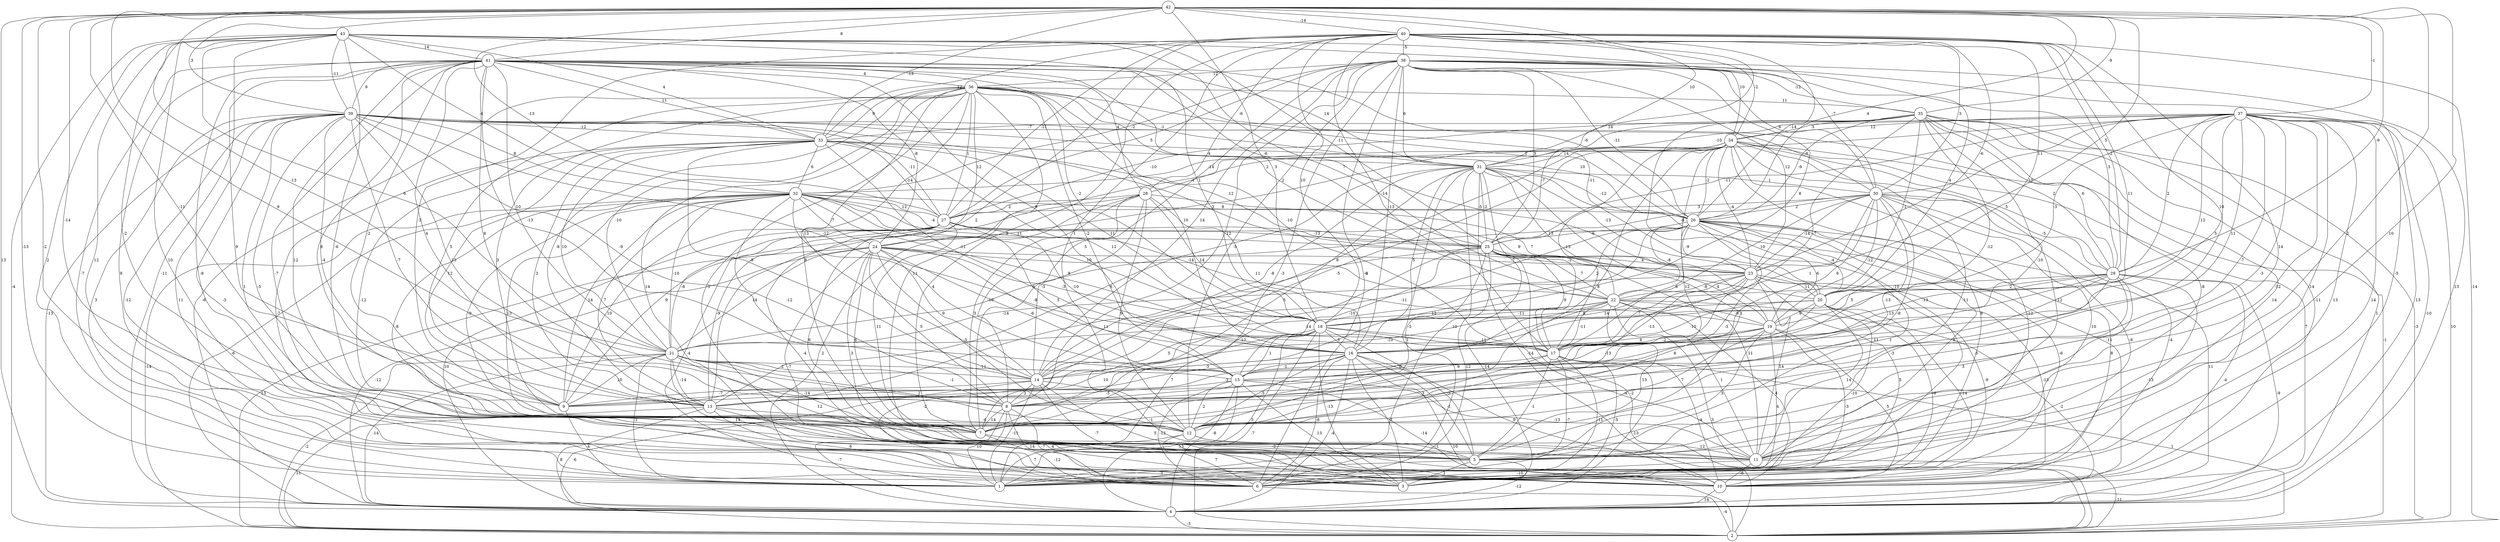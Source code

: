 graph { 
	 fontname="Helvetica,Arial,sans-serif" 
	 node [shape = circle]; 
	 43 -- 1 [label = "2"];
	 43 -- 2 [label = "-4"];
	 43 -- 3 [label = "10"];
	 43 -- 4 [label = "-11"];
	 43 -- 5 [label = "-6"];
	 43 -- 6 [label = "12"];
	 43 -- 12 [label = "-2"];
	 43 -- 18 [label = "1"];
	 43 -- 21 [label = "6"];
	 43 -- 22 [label = "7"];
	 43 -- 25 [label = "-11"];
	 43 -- 30 [label = "-7"];
	 43 -- 32 [label = "-4"];
	 43 -- 33 [label = "4"];
	 43 -- 34 [label = "10"];
	 43 -- 39 [label = "-11"];
	 43 -- 41 [label = "14"];
	 42 -- 1 [label = "-13"];
	 42 -- 4 [label = "13"];
	 42 -- 5 [label = "-2"];
	 42 -- 6 [label = "-2"];
	 42 -- 7 [label = "-14"];
	 42 -- 8 [label = "9"];
	 42 -- 11 [label = "10"];
	 42 -- 13 [label = "-11"];
	 42 -- 18 [label = "3"];
	 42 -- 21 [label = "-13"];
	 42 -- 23 [label = "5"];
	 42 -- 24 [label = "14"];
	 42 -- 26 [label = "4"];
	 42 -- 27 [label = "-13"];
	 42 -- 29 [label = "-9"];
	 42 -- 31 [label = "10"];
	 42 -- 33 [label = "-13"];
	 42 -- 35 [label = "-9"];
	 42 -- 37 [label = "-1"];
	 42 -- 39 [label = "3"];
	 42 -- 40 [label = "-14"];
	 42 -- 41 [label = "8"];
	 41 -- 1 [label = "-7"];
	 41 -- 3 [label = "-8"];
	 41 -- 5 [label = "12"];
	 41 -- 6 [label = "9"];
	 41 -- 7 [label = "8"];
	 41 -- 8 [label = "8"];
	 41 -- 9 [label = "-2"];
	 41 -- 10 [label = "-7"];
	 41 -- 12 [label = "9"];
	 41 -- 13 [label = "4"];
	 41 -- 14 [label = "-13"];
	 41 -- 16 [label = "9"];
	 41 -- 18 [label = "-2"];
	 41 -- 20 [label = "-11"];
	 41 -- 21 [label = "10"];
	 41 -- 22 [label = "2"];
	 41 -- 24 [label = "-8"];
	 41 -- 25 [label = "-6"];
	 41 -- 26 [label = "-6"];
	 41 -- 28 [label = "4"];
	 41 -- 31 [label = "14"];
	 41 -- 33 [label = "11"];
	 41 -- 36 [label = "4"];
	 41 -- 39 [label = "9"];
	 40 -- 2 [label = "-14"];
	 40 -- 5 [label = "14"];
	 40 -- 7 [label = "3"];
	 40 -- 9 [label = "-3"];
	 40 -- 12 [label = "1"];
	 40 -- 13 [label = "2"];
	 40 -- 15 [label = "10"];
	 40 -- 16 [label = "11"];
	 40 -- 17 [label = "-14"];
	 40 -- 18 [label = "10"];
	 40 -- 19 [label = "10"];
	 40 -- 23 [label = "-6"];
	 40 -- 26 [label = "-14"];
	 40 -- 27 [label = "-11"];
	 40 -- 28 [label = "-6"];
	 40 -- 29 [label = "-2"];
	 40 -- 30 [label = "3"];
	 40 -- 33 [label = "12"];
	 40 -- 34 [label = "-2"];
	 40 -- 38 [label = "-5"];
	 39 -- 1 [label = "3"];
	 39 -- 3 [label = "11"];
	 39 -- 4 [label = "-13"];
	 39 -- 5 [label = "1"];
	 39 -- 6 [label = "-12"];
	 39 -- 8 [label = "13"];
	 39 -- 9 [label = "-4"];
	 39 -- 10 [label = "-3"];
	 39 -- 11 [label = "-5"];
	 39 -- 13 [label = "-7"];
	 39 -- 15 [label = "-9"];
	 39 -- 17 [label = "-12"];
	 39 -- 20 [label = "-3"];
	 39 -- 26 [label = "10"];
	 39 -- 27 [label = "-11"];
	 39 -- 29 [label = "2"];
	 39 -- 30 [label = "-6"];
	 39 -- 32 [label = "8"];
	 39 -- 33 [label = "-12"];
	 38 -- 1 [label = "-3"];
	 38 -- 4 [label = "13"];
	 38 -- 6 [label = "-6"];
	 38 -- 7 [label = "5"];
	 38 -- 8 [label = "-12"];
	 38 -- 10 [label = "-5"];
	 38 -- 12 [label = "-5"];
	 38 -- 14 [label = "14"];
	 38 -- 16 [label = "-13"];
	 38 -- 18 [label = "8"];
	 38 -- 20 [label = "4"];
	 38 -- 23 [label = "12"];
	 38 -- 25 [label = "3"];
	 38 -- 26 [label = "-11"];
	 38 -- 27 [label = "5"];
	 38 -- 29 [label = "3"];
	 38 -- 30 [label = "6"];
	 38 -- 31 [label = "6"];
	 38 -- 32 [label = "-2"];
	 38 -- 35 [label = "-12"];
	 38 -- 36 [label = "12"];
	 37 -- 1 [label = "13"];
	 37 -- 2 [label = "10"];
	 37 -- 3 [label = "14"];
	 37 -- 4 [label = "-10"];
	 37 -- 5 [label = "-12"];
	 37 -- 10 [label = "13"];
	 37 -- 11 [label = "14"];
	 37 -- 12 [label = "-3"];
	 37 -- 13 [label = "-7"];
	 37 -- 16 [label = "5"];
	 37 -- 17 [label = "11"];
	 37 -- 18 [label = "12"];
	 37 -- 20 [label = "-3"];
	 37 -- 24 [label = "-1"];
	 37 -- 25 [label = "-11"];
	 37 -- 27 [label = "-10"];
	 37 -- 29 [label = "2"];
	 37 -- 30 [label = "11"];
	 37 -- 31 [label = "-10"];
	 37 -- 34 [label = "12"];
	 36 -- 3 [label = "14"];
	 36 -- 4 [label = "-6"];
	 36 -- 7 [label = "8"];
	 36 -- 9 [label = "5"];
	 36 -- 10 [label = "-1"];
	 36 -- 11 [label = "11"];
	 36 -- 12 [label = "3"];
	 36 -- 13 [label = "-8"];
	 36 -- 14 [label = "13"];
	 36 -- 15 [label = "-2"];
	 36 -- 16 [label = "10"];
	 36 -- 17 [label = "-10"];
	 36 -- 19 [label = "-5"];
	 36 -- 21 [label = "-10"];
	 36 -- 24 [label = "12"];
	 36 -- 26 [label = "1"];
	 36 -- 27 [label = "1"];
	 36 -- 31 [label = "-1"];
	 36 -- 33 [label = "9"];
	 36 -- 35 [label = "11"];
	 35 -- 1 [label = "14"];
	 35 -- 2 [label = "-3"];
	 35 -- 4 [label = "1"];
	 35 -- 6 [label = "-13"];
	 35 -- 8 [label = "-10"];
	 35 -- 10 [label = "-11"];
	 35 -- 11 [label = "-8"];
	 35 -- 15 [label = "-12"];
	 35 -- 17 [label = "-7"];
	 35 -- 20 [label = "-1"];
	 35 -- 25 [label = "-7"];
	 35 -- 26 [label = "-9"];
	 35 -- 29 [label = "6"];
	 35 -- 33 [label = "-7"];
	 35 -- 34 [label = "3"];
	 34 -- 1 [label = "-12"];
	 34 -- 2 [label = "-1"];
	 34 -- 4 [label = "7"];
	 34 -- 5 [label = "-11"];
	 34 -- 6 [label = "6"];
	 34 -- 7 [label = "8"];
	 34 -- 9 [label = "-5"];
	 34 -- 11 [label = "-12"];
	 34 -- 12 [label = "12"];
	 34 -- 14 [label = "8"];
	 34 -- 17 [label = "-13"];
	 34 -- 23 [label = "-4"];
	 34 -- 26 [label = "-2"];
	 34 -- 28 [label = "2"];
	 34 -- 29 [label = "5"];
	 34 -- 31 [label = "14"];
	 34 -- 32 [label = "-14"];
	 33 -- 3 [label = "-7"];
	 33 -- 9 [label = "12"];
	 33 -- 11 [label = "-12"];
	 33 -- 13 [label = "3"];
	 33 -- 14 [label = "-8"];
	 33 -- 16 [label = "-11"];
	 33 -- 17 [label = "12"];
	 33 -- 18 [label = "11"];
	 33 -- 21 [label = "10"];
	 33 -- 25 [label = "12"];
	 33 -- 27 [label = "-14"];
	 33 -- 31 [label = "-4"];
	 33 -- 32 [label = "6"];
	 32 -- 2 [label = "-14"];
	 32 -- 4 [label = "-6"];
	 32 -- 7 [label = "13"];
	 32 -- 8 [label = "-12"];
	 32 -- 9 [label = "14"];
	 32 -- 11 [label = "-8"];
	 32 -- 12 [label = "-9"];
	 32 -- 13 [label = "7"];
	 32 -- 15 [label = "4"];
	 32 -- 17 [label = "9"];
	 32 -- 18 [label = "10"];
	 32 -- 19 [label = "-14"];
	 32 -- 21 [label = "-10"];
	 32 -- 23 [label = "11"];
	 32 -- 24 [label = "-7"];
	 32 -- 25 [label = "-4"];
	 32 -- 26 [label = "8"];
	 32 -- 27 [label = "12"];
	 31 -- 1 [label = "10"];
	 31 -- 2 [label = "-14"];
	 31 -- 4 [label = "-11"];
	 31 -- 5 [label = "1"];
	 31 -- 6 [label = "-5"];
	 31 -- 7 [label = "5"];
	 31 -- 13 [label = "6"];
	 31 -- 14 [label = "-8"];
	 31 -- 16 [label = "5"];
	 31 -- 17 [label = "-2"];
	 31 -- 22 [label = "13"];
	 31 -- 23 [label = "-13"];
	 31 -- 25 [label = "-2"];
	 31 -- 26 [label = "-12"];
	 31 -- 30 [label = "1"];
	 30 -- 1 [label = "-8"];
	 30 -- 7 [label = "-8"];
	 30 -- 8 [label = "-13"];
	 30 -- 10 [label = "-4"];
	 30 -- 11 [label = "10"];
	 30 -- 16 [label = "1"];
	 30 -- 17 [label = "6"];
	 30 -- 19 [label = "-12"];
	 30 -- 22 [label = "10"];
	 30 -- 23 [label = "-14"];
	 30 -- 25 [label = "-8"];
	 30 -- 26 [label = "2"];
	 30 -- 27 [label = "3"];
	 30 -- 29 [label = "-5"];
	 29 -- 3 [label = "-13"];
	 29 -- 4 [label = "-9"];
	 29 -- 5 [label = "3"];
	 29 -- 7 [label = "-3"];
	 29 -- 10 [label = "-4"];
	 29 -- 12 [label = "-3"];
	 29 -- 13 [label = "11"];
	 29 -- 17 [label = "13"];
	 29 -- 18 [label = "5"];
	 29 -- 20 [label = "2"];
	 29 -- 22 [label = "-10"];
	 28 -- 4 [label = "2"];
	 28 -- 7 [label = "3"];
	 28 -- 8 [label = "-10"];
	 28 -- 9 [label = "9"];
	 28 -- 12 [label = "9"];
	 28 -- 14 [label = "-3"];
	 28 -- 16 [label = "11"];
	 28 -- 18 [label = "14"];
	 28 -- 20 [label = "7"];
	 28 -- 27 [label = "2"];
	 27 -- 1 [label = "-4"];
	 27 -- 4 [label = "10"];
	 27 -- 7 [label = "11"];
	 27 -- 9 [label = "10"];
	 27 -- 10 [label = "-4"];
	 27 -- 11 [label = "6"];
	 27 -- 13 [label = "-9"];
	 27 -- 15 [label = "5"];
	 27 -- 16 [label = "-10"];
	 27 -- 21 [label = "-8"];
	 27 -- 23 [label = "9"];
	 27 -- 25 [label = "-13"];
	 26 -- 3 [label = "-6"];
	 26 -- 4 [label = "11"];
	 26 -- 5 [label = "1"];
	 26 -- 8 [label = "12"];
	 26 -- 10 [label = "8"];
	 26 -- 11 [label = "8"];
	 26 -- 12 [label = "-3"];
	 26 -- 14 [label = "-11"];
	 26 -- 17 [label = "6"];
	 26 -- 18 [label = "2"];
	 26 -- 19 [label = "6"];
	 26 -- 20 [label = "-4"];
	 26 -- 21 [label = "6"];
	 26 -- 22 [label = "-8"];
	 26 -- 23 [label = "-9"];
	 26 -- 25 [label = "-6"];
	 25 -- 2 [label = "-2"];
	 25 -- 3 [label = "-14"];
	 25 -- 6 [label = "12"];
	 25 -- 7 [label = "-12"];
	 25 -- 11 [label = "11"];
	 25 -- 12 [label = "1"];
	 25 -- 13 [label = "11"];
	 25 -- 15 [label = "-10"];
	 25 -- 17 [label = "9"];
	 25 -- 19 [label = "4"];
	 25 -- 22 [label = "7"];
	 25 -- 23 [label = "4"];
	 24 -- 2 [label = "13"];
	 24 -- 4 [label = "-12"];
	 24 -- 5 [label = "3"];
	 24 -- 7 [label = "6"];
	 24 -- 8 [label = "5"];
	 24 -- 10 [label = "-7"];
	 24 -- 12 [label = "-3"];
	 24 -- 14 [label = "9"];
	 24 -- 15 [label = "-6"];
	 24 -- 16 [label = "-8"];
	 24 -- 18 [label = "-3"];
	 24 -- 21 [label = "14"];
	 24 -- 22 [label = "-2"];
	 24 -- 23 [label = "-7"];
	 23 -- 3 [label = "-9"];
	 23 -- 6 [label = "5"];
	 23 -- 8 [label = "-2"];
	 23 -- 10 [label = "-13"];
	 23 -- 11 [label = "14"];
	 23 -- 15 [label = "-13"];
	 23 -- 16 [label = "14"];
	 23 -- 17 [label = "7"];
	 23 -- 20 [label = "11"];
	 23 -- 21 [label = "-14"];
	 23 -- 22 [label = "-8"];
	 22 -- 2 [label = "3"];
	 22 -- 4 [label = "-2"];
	 22 -- 5 [label = "13"];
	 22 -- 7 [label = "6"];
	 22 -- 10 [label = "4"];
	 22 -- 11 [label = "1"];
	 22 -- 14 [label = "-10"];
	 22 -- 17 [label = "-11"];
	 22 -- 18 [label = "-11"];
	 22 -- 19 [label = "-9"];
	 22 -- 21 [label = "14"];
	 21 -- 1 [label = "-1"];
	 21 -- 2 [label = "-2"];
	 21 -- 4 [label = "-14"];
	 21 -- 5 [label = "12"];
	 21 -- 7 [label = "-14"];
	 21 -- 8 [label = "-1"];
	 21 -- 9 [label = "10"];
	 21 -- 10 [label = "14"];
	 21 -- 12 [label = "2"];
	 21 -- 13 [label = "-14"];
	 21 -- 14 [label = "2"];
	 21 -- 15 [label = "-11"];
	 20 -- 1 [label = "-10"];
	 20 -- 3 [label = "-14"];
	 20 -- 6 [label = "-8"];
	 20 -- 9 [label = "8"];
	 20 -- 11 [label = "14"];
	 20 -- 16 [label = "-10"];
	 20 -- 18 [label = "8"];
	 20 -- 19 [label = "9"];
	 19 -- 3 [label = "-3"];
	 19 -- 5 [label = "3"];
	 19 -- 6 [label = "4"];
	 19 -- 8 [label = "9"];
	 19 -- 10 [label = "5"];
	 19 -- 12 [label = "7"];
	 19 -- 15 [label = "-13"];
	 19 -- 16 [label = "4"];
	 18 -- 2 [label = "-7"];
	 18 -- 3 [label = "-13"];
	 18 -- 4 [label = "5"];
	 18 -- 5 [label = "-3"];
	 18 -- 6 [label = "-2"];
	 18 -- 7 [label = "10"];
	 18 -- 11 [label = "-4"];
	 18 -- 14 [label = "5"];
	 18 -- 15 [label = "1"];
	 18 -- 16 [label = "3"];
	 18 -- 17 [label = "11"];
	 17 -- 1 [label = "-7"];
	 17 -- 2 [label = "1"];
	 17 -- 3 [label = "-5"];
	 17 -- 4 [label = "13"];
	 17 -- 5 [label = "-1"];
	 17 -- 6 [label = "-11"];
	 17 -- 9 [label = "-3"];
	 17 -- 10 [label = "-4"];
	 17 -- 12 [label = "3"];
	 16 -- 2 [label = "10"];
	 16 -- 3 [label = "-3"];
	 16 -- 4 [label = "-4"];
	 16 -- 5 [label = "-1"];
	 16 -- 6 [label = "-8"];
	 16 -- 10 [label = "9"];
	 16 -- 12 [label = "-5"];
	 16 -- 13 [label = "7"];
	 16 -- 14 [label = "-3"];
	 16 -- 15 [label = "-1"];
	 15 -- 1 [label = "-8"];
	 15 -- 3 [label = "13"];
	 15 -- 4 [label = "-13"];
	 15 -- 6 [label = "-12"];
	 15 -- 10 [label = "-14"];
	 15 -- 11 [label = "-13"];
	 15 -- 12 [label = "2"];
	 15 -- 13 [label = "-5"];
	 14 -- 1 [label = "-11"];
	 14 -- 2 [label = "-6"];
	 14 -- 3 [label = "-7"];
	 14 -- 5 [label = "-1"];
	 14 -- 8 [label = "3"];
	 14 -- 9 [label = "-7"];
	 14 -- 10 [label = "5"];
	 13 -- 2 [label = "11"];
	 13 -- 4 [label = "8"];
	 13 -- 6 [label = "6"];
	 13 -- 10 [label = "4"];
	 13 -- 12 [label = "-4"];
	 12 -- 1 [label = "7"];
	 12 -- 5 [label = "-1"];
	 12 -- 6 [label = "7"];
	 12 -- 11 [label = "12"];
	 11 -- 2 [label = "-11"];
	 11 -- 6 [label = "-10"];
	 11 -- 10 [label = "-6"];
	 10 -- 4 [label = "14"];
	 9 -- 1 [label = "4"];
	 8 -- 1 [label = "10"];
	 8 -- 3 [label = "-7"];
	 8 -- 4 [label = "-7"];
	 8 -- 6 [label = "14"];
	 8 -- 7 [label = "14"];
	 7 -- 5 [label = "-2"];
	 7 -- 6 [label = "-12"];
	 6 -- 2 [label = "-4"];
	 5 -- 1 [label = "3"];
	 5 -- 3 [label = "1"];
	 5 -- 4 [label = "-12"];
	 4 -- 2 [label = "-3"];
	 1;
	 2;
	 3;
	 4;
	 5;
	 6;
	 7;
	 8;
	 9;
	 10;
	 11;
	 12;
	 13;
	 14;
	 15;
	 16;
	 17;
	 18;
	 19;
	 20;
	 21;
	 22;
	 23;
	 24;
	 25;
	 26;
	 27;
	 28;
	 29;
	 30;
	 31;
	 32;
	 33;
	 34;
	 35;
	 36;
	 37;
	 38;
	 39;
	 40;
	 41;
	 42;
	 43;
}
